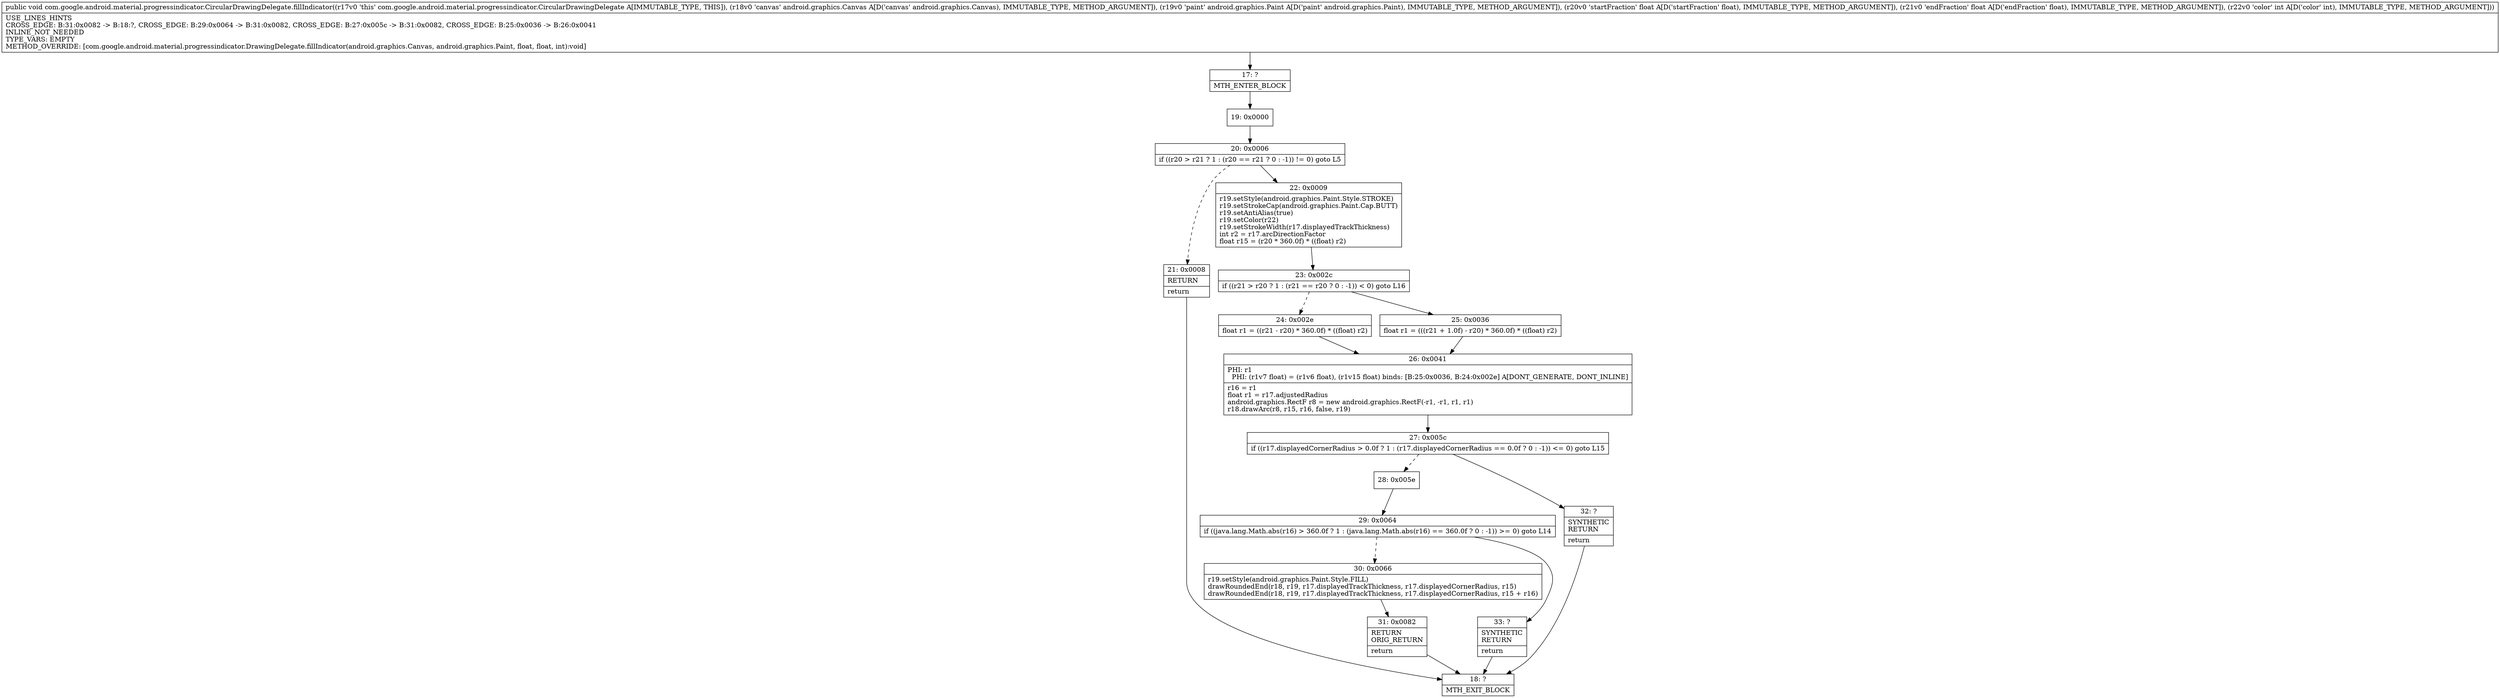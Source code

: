 digraph "CFG forcom.google.android.material.progressindicator.CircularDrawingDelegate.fillIndicator(Landroid\/graphics\/Canvas;Landroid\/graphics\/Paint;FFI)V" {
Node_17 [shape=record,label="{17\:\ ?|MTH_ENTER_BLOCK\l}"];
Node_19 [shape=record,label="{19\:\ 0x0000}"];
Node_20 [shape=record,label="{20\:\ 0x0006|if ((r20 \> r21 ? 1 : (r20 == r21 ? 0 : \-1)) != 0) goto L5\l}"];
Node_21 [shape=record,label="{21\:\ 0x0008|RETURN\l|return\l}"];
Node_18 [shape=record,label="{18\:\ ?|MTH_EXIT_BLOCK\l}"];
Node_22 [shape=record,label="{22\:\ 0x0009|r19.setStyle(android.graphics.Paint.Style.STROKE)\lr19.setStrokeCap(android.graphics.Paint.Cap.BUTT)\lr19.setAntiAlias(true)\lr19.setColor(r22)\lr19.setStrokeWidth(r17.displayedTrackThickness)\lint r2 = r17.arcDirectionFactor\lfloat r15 = (r20 * 360.0f) * ((float) r2)\l}"];
Node_23 [shape=record,label="{23\:\ 0x002c|if ((r21 \> r20 ? 1 : (r21 == r20 ? 0 : \-1)) \< 0) goto L16\l}"];
Node_24 [shape=record,label="{24\:\ 0x002e|float r1 = ((r21 \- r20) * 360.0f) * ((float) r2)\l}"];
Node_26 [shape=record,label="{26\:\ 0x0041|PHI: r1 \l  PHI: (r1v7 float) = (r1v6 float), (r1v15 float) binds: [B:25:0x0036, B:24:0x002e] A[DONT_GENERATE, DONT_INLINE]\l|r16 = r1\lfloat r1 = r17.adjustedRadius\landroid.graphics.RectF r8 = new android.graphics.RectF(\-r1, \-r1, r1, r1)\lr18.drawArc(r8, r15, r16, false, r19)\l}"];
Node_27 [shape=record,label="{27\:\ 0x005c|if ((r17.displayedCornerRadius \> 0.0f ? 1 : (r17.displayedCornerRadius == 0.0f ? 0 : \-1)) \<= 0) goto L15\l}"];
Node_28 [shape=record,label="{28\:\ 0x005e}"];
Node_29 [shape=record,label="{29\:\ 0x0064|if ((java.lang.Math.abs(r16) \> 360.0f ? 1 : (java.lang.Math.abs(r16) == 360.0f ? 0 : \-1)) \>= 0) goto L14\l}"];
Node_30 [shape=record,label="{30\:\ 0x0066|r19.setStyle(android.graphics.Paint.Style.FILL)\ldrawRoundedEnd(r18, r19, r17.displayedTrackThickness, r17.displayedCornerRadius, r15)\ldrawRoundedEnd(r18, r19, r17.displayedTrackThickness, r17.displayedCornerRadius, r15 + r16)\l}"];
Node_31 [shape=record,label="{31\:\ 0x0082|RETURN\lORIG_RETURN\l|return\l}"];
Node_33 [shape=record,label="{33\:\ ?|SYNTHETIC\lRETURN\l|return\l}"];
Node_32 [shape=record,label="{32\:\ ?|SYNTHETIC\lRETURN\l|return\l}"];
Node_25 [shape=record,label="{25\:\ 0x0036|float r1 = (((r21 + 1.0f) \- r20) * 360.0f) * ((float) r2)\l}"];
MethodNode[shape=record,label="{public void com.google.android.material.progressindicator.CircularDrawingDelegate.fillIndicator((r17v0 'this' com.google.android.material.progressindicator.CircularDrawingDelegate A[IMMUTABLE_TYPE, THIS]), (r18v0 'canvas' android.graphics.Canvas A[D('canvas' android.graphics.Canvas), IMMUTABLE_TYPE, METHOD_ARGUMENT]), (r19v0 'paint' android.graphics.Paint A[D('paint' android.graphics.Paint), IMMUTABLE_TYPE, METHOD_ARGUMENT]), (r20v0 'startFraction' float A[D('startFraction' float), IMMUTABLE_TYPE, METHOD_ARGUMENT]), (r21v0 'endFraction' float A[D('endFraction' float), IMMUTABLE_TYPE, METHOD_ARGUMENT]), (r22v0 'color' int A[D('color' int), IMMUTABLE_TYPE, METHOD_ARGUMENT]))  | USE_LINES_HINTS\lCROSS_EDGE: B:31:0x0082 \-\> B:18:?, CROSS_EDGE: B:29:0x0064 \-\> B:31:0x0082, CROSS_EDGE: B:27:0x005c \-\> B:31:0x0082, CROSS_EDGE: B:25:0x0036 \-\> B:26:0x0041\lINLINE_NOT_NEEDED\lTYPE_VARS: EMPTY\lMETHOD_OVERRIDE: [com.google.android.material.progressindicator.DrawingDelegate.fillIndicator(android.graphics.Canvas, android.graphics.Paint, float, float, int):void]\l}"];
MethodNode -> Node_17;Node_17 -> Node_19;
Node_19 -> Node_20;
Node_20 -> Node_21[style=dashed];
Node_20 -> Node_22;
Node_21 -> Node_18;
Node_22 -> Node_23;
Node_23 -> Node_24[style=dashed];
Node_23 -> Node_25;
Node_24 -> Node_26;
Node_26 -> Node_27;
Node_27 -> Node_28[style=dashed];
Node_27 -> Node_32;
Node_28 -> Node_29;
Node_29 -> Node_30[style=dashed];
Node_29 -> Node_33;
Node_30 -> Node_31;
Node_31 -> Node_18;
Node_33 -> Node_18;
Node_32 -> Node_18;
Node_25 -> Node_26;
}

